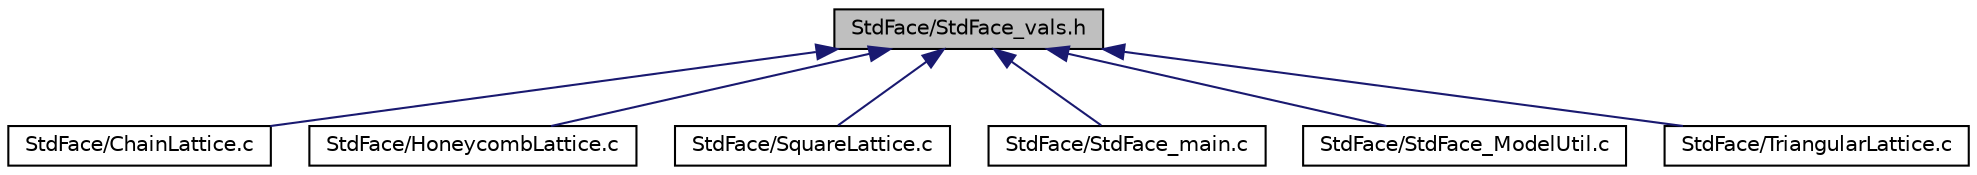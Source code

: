 digraph "StdFace/StdFace_vals.h"
{
 // INTERACTIVE_SVG=YES
  edge [fontname="Helvetica",fontsize="10",labelfontname="Helvetica",labelfontsize="10"];
  node [fontname="Helvetica",fontsize="10",shape=record];
  Node1 [label="StdFace/StdFace_vals.h",height=0.2,width=0.4,color="black", fillcolor="grey75", style="filled", fontcolor="black"];
  Node1 -> Node2 [dir="back",color="midnightblue",fontsize="10",style="solid",fontname="Helvetica"];
  Node2 [label="StdFace/ChainLattice.c",height=0.2,width=0.4,color="black", fillcolor="white", style="filled",URL="$_chain_lattice_8c.html"];
  Node1 -> Node3 [dir="back",color="midnightblue",fontsize="10",style="solid",fontname="Helvetica"];
  Node3 [label="StdFace/HoneycombLattice.c",height=0.2,width=0.4,color="black", fillcolor="white", style="filled",URL="$_honeycomb_lattice_8c.html"];
  Node1 -> Node4 [dir="back",color="midnightblue",fontsize="10",style="solid",fontname="Helvetica"];
  Node4 [label="StdFace/SquareLattice.c",height=0.2,width=0.4,color="black", fillcolor="white", style="filled",URL="$_square_lattice_8c.html"];
  Node1 -> Node5 [dir="back",color="midnightblue",fontsize="10",style="solid",fontname="Helvetica"];
  Node5 [label="StdFace/StdFace_main.c",height=0.2,width=0.4,color="black", fillcolor="white", style="filled",URL="$_std_face__main_8c.html"];
  Node1 -> Node6 [dir="back",color="midnightblue",fontsize="10",style="solid",fontname="Helvetica"];
  Node6 [label="StdFace/StdFace_ModelUtil.c",height=0.2,width=0.4,color="black", fillcolor="white", style="filled",URL="$_std_face___model_util_8c.html"];
  Node1 -> Node7 [dir="back",color="midnightblue",fontsize="10",style="solid",fontname="Helvetica"];
  Node7 [label="StdFace/TriangularLattice.c",height=0.2,width=0.4,color="black", fillcolor="white", style="filled",URL="$_triangular_lattice_8c.html"];
}
